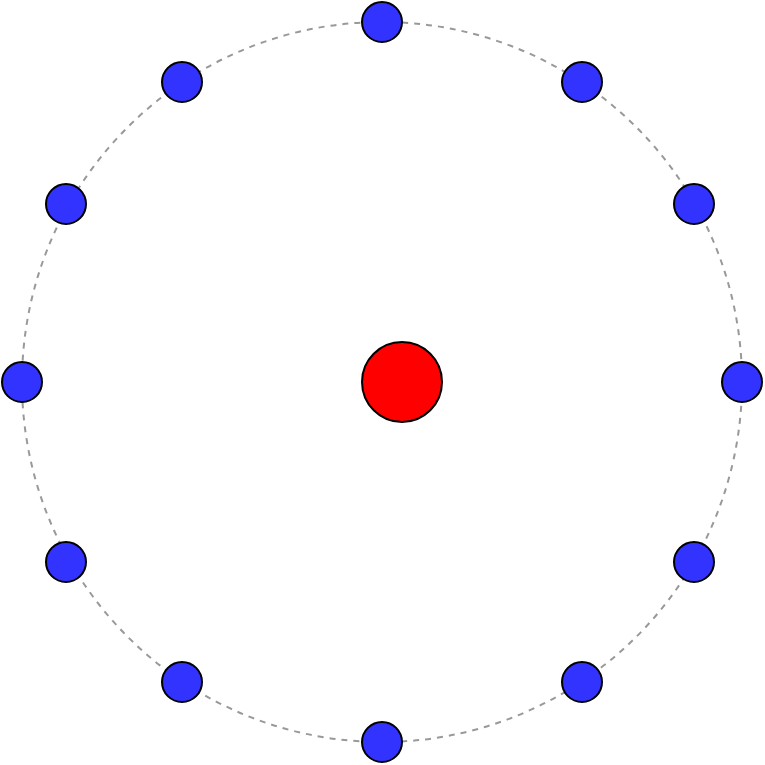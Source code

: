 <mxfile version="14.9.2" type="github">
  <diagram id="u6Wz1ew1C1WccbFkIpo2" name="Page-1">
    <mxGraphModel dx="658" dy="401" grid="1" gridSize="10" guides="1" tooltips="1" connect="1" arrows="1" fold="1" page="1" pageScale="1" pageWidth="1100" pageHeight="850" math="0" shadow="0">
      <root>
        <mxCell id="0" />
        <mxCell id="1" parent="0" />
        <mxCell id="IddBJJ50bAXP3tmBodfW-1" value="" style="ellipse;whiteSpace=wrap;html=1;aspect=fixed;dashed=1;strokeColor=#999999;" parent="1" vertex="1">
          <mxGeometry x="160" y="120" width="360" height="360" as="geometry" />
        </mxCell>
        <mxCell id="IddBJJ50bAXP3tmBodfW-6" value="" style="ellipse;whiteSpace=wrap;html=1;aspect=fixed;fillColor=#3333FF;" parent="1" vertex="1">
          <mxGeometry x="230" y="140" width="20" height="20" as="geometry" />
        </mxCell>
        <mxCell id="IddBJJ50bAXP3tmBodfW-7" value="" style="ellipse;whiteSpace=wrap;html=1;aspect=fixed;fillColor=#3333FF;" parent="1" vertex="1">
          <mxGeometry x="172" y="201" width="20" height="20" as="geometry" />
        </mxCell>
        <mxCell id="IddBJJ50bAXP3tmBodfW-10" value="" style="ellipse;whiteSpace=wrap;html=1;aspect=fixed;fillColor=#3333FF;" parent="1" vertex="1">
          <mxGeometry x="510" y="290" width="20" height="20" as="geometry" />
        </mxCell>
        <mxCell id="IddBJJ50bAXP3tmBodfW-11" style="edgeStyle=orthogonalEdgeStyle;rounded=0;orthogonalLoop=1;jettySize=auto;html=1;exitX=0.5;exitY=1;exitDx=0;exitDy=0;" parent="1" source="IddBJJ50bAXP3tmBodfW-9" target="IddBJJ50bAXP3tmBodfW-9" edge="1">
          <mxGeometry relative="1" as="geometry" />
        </mxCell>
        <mxCell id="IddBJJ50bAXP3tmBodfW-20" value="" style="ellipse;whiteSpace=wrap;html=1;aspect=fixed;fillColor=#3333FF;" parent="1" vertex="1">
          <mxGeometry x="330" y="470" width="20" height="20" as="geometry" />
        </mxCell>
        <mxCell id="IddBJJ50bAXP3tmBodfW-9" value="" style="ellipse;whiteSpace=wrap;html=1;aspect=fixed;fillColor=#3333FF;" parent="1" vertex="1">
          <mxGeometry x="150" y="290" width="20" height="20" as="geometry" />
        </mxCell>
        <mxCell id="IddBJJ50bAXP3tmBodfW-8" value="" style="ellipse;whiteSpace=wrap;html=1;aspect=fixed;fillColor=#3333FF;" parent="1" vertex="1">
          <mxGeometry x="330" y="110" width="20" height="20" as="geometry" />
        </mxCell>
        <mxCell id="IddBJJ50bAXP3tmBodfW-23" value="" style="ellipse;whiteSpace=wrap;html=1;aspect=fixed;fillColor=#3333FF;" parent="1" vertex="1">
          <mxGeometry x="486" y="201" width="20" height="20" as="geometry" />
        </mxCell>
        <mxCell id="IddBJJ50bAXP3tmBodfW-22" value="" style="ellipse;whiteSpace=wrap;html=1;aspect=fixed;fillColor=#3333FF;" parent="1" vertex="1">
          <mxGeometry x="430" y="140" width="20" height="20" as="geometry" />
        </mxCell>
        <mxCell id="IddBJJ50bAXP3tmBodfW-27" value="" style="ellipse;whiteSpace=wrap;html=1;aspect=fixed;fillColor=#3333FF;" parent="1" vertex="1">
          <mxGeometry x="172" y="380" width="20" height="20" as="geometry" />
        </mxCell>
        <mxCell id="IddBJJ50bAXP3tmBodfW-28" value="" style="ellipse;whiteSpace=wrap;html=1;aspect=fixed;fillColor=#3333FF;" parent="1" vertex="1">
          <mxGeometry x="230" y="440" width="20" height="20" as="geometry" />
        </mxCell>
        <mxCell id="IddBJJ50bAXP3tmBodfW-29" value="" style="ellipse;whiteSpace=wrap;html=1;aspect=fixed;fillColor=#3333FF;" parent="1" vertex="1">
          <mxGeometry x="430" y="440" width="20" height="20" as="geometry" />
        </mxCell>
        <mxCell id="IddBJJ50bAXP3tmBodfW-30" value="" style="ellipse;whiteSpace=wrap;html=1;aspect=fixed;fillColor=#3333FF;" parent="1" vertex="1">
          <mxGeometry x="486" y="380" width="20" height="20" as="geometry" />
        </mxCell>
        <mxCell id="Nj4c9VSrweQaz5cBJIUg-1" value="" style="ellipse;whiteSpace=wrap;html=1;aspect=fixed;fillColor=#FF0000;" parent="1" vertex="1">
          <mxGeometry x="330" y="280" width="40" height="40" as="geometry" />
        </mxCell>
      </root>
    </mxGraphModel>
  </diagram>
</mxfile>
